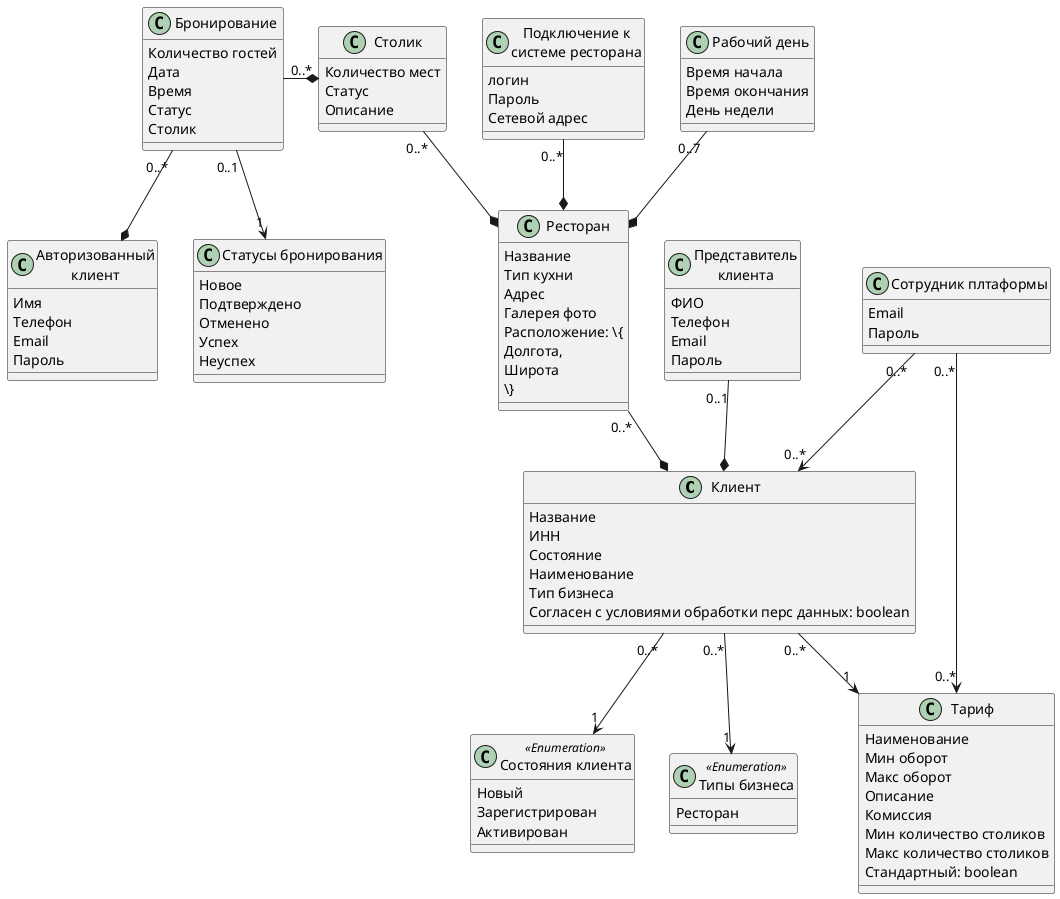 @startuml

Class "Клиент" as client {
    Название
    ИНН
    Состояние
    Наименование
    Тип бизнеса
    Согласен с условиями обработки перс данных: boolean
}

class "Представитель\nклиента" as member {
    ФИО
    Телефон
    Email
    Пароль
}

class "Тариф" as tariff {
    Наименование
    Мин оборот
    Макс оборот
    Описание
    Комиссия
    Мин количество столиков
    Макс количество столиков
    Стандартный: boolean
}

class "Состояния клиента" as states <<Enumeration>> {
    Новый
    Зарегистрирован
    Активирован
}

class "Типы бизнеса" as business_types <<Enumeration>> {
    Ресторан
}

class "Ресторан" as restaurant {
    Название
    Тип кухни
    Адрес
    Галерея фото
    Расположение: \{
        Долгота,
        Широта
    \}
}

class "Подключение к\nсистеме ресторана" as connection {
    логин
    Пароль
    Сетевой адрес
}

class "Рабочий день" as working_day {
    Время начала
    Время окончания
    День недели
}

class "Столик" as table {
    Количество мест
    Статус
    Описание
}

class "Авторизованный\nклиент" as fl {
    Имя
    Телефон
    Email
    Пароль
}

class "Бронирование" as booking {
    Количество гостей
    Дата
    Время
    Статус
    Столик
}

class "Статусы бронирования" as booking_states {
    Новое
    Подтверждено
    Отменено
    Успех
    Неуспех
}

class "Сотрудник плтаформы" as employee {
    Email
    Пароль
}

member "0..1" --* client
client "0..*" --> "1" tariff
client "0..*" --> "1" states
client "0..*" --> "1" business_types
restaurant "0..*" --* client
connection "0..*" --* restaurant
working_day "0..7" --* restaurant
table "0..*" --* restaurant

booking "0..1" --> "1" booking_states
booking "0..*" --* fl
booking "0..*" -right-* table

employee "0..*" --> "0..*" client
employee "0..*" --> "0..*" tariff
